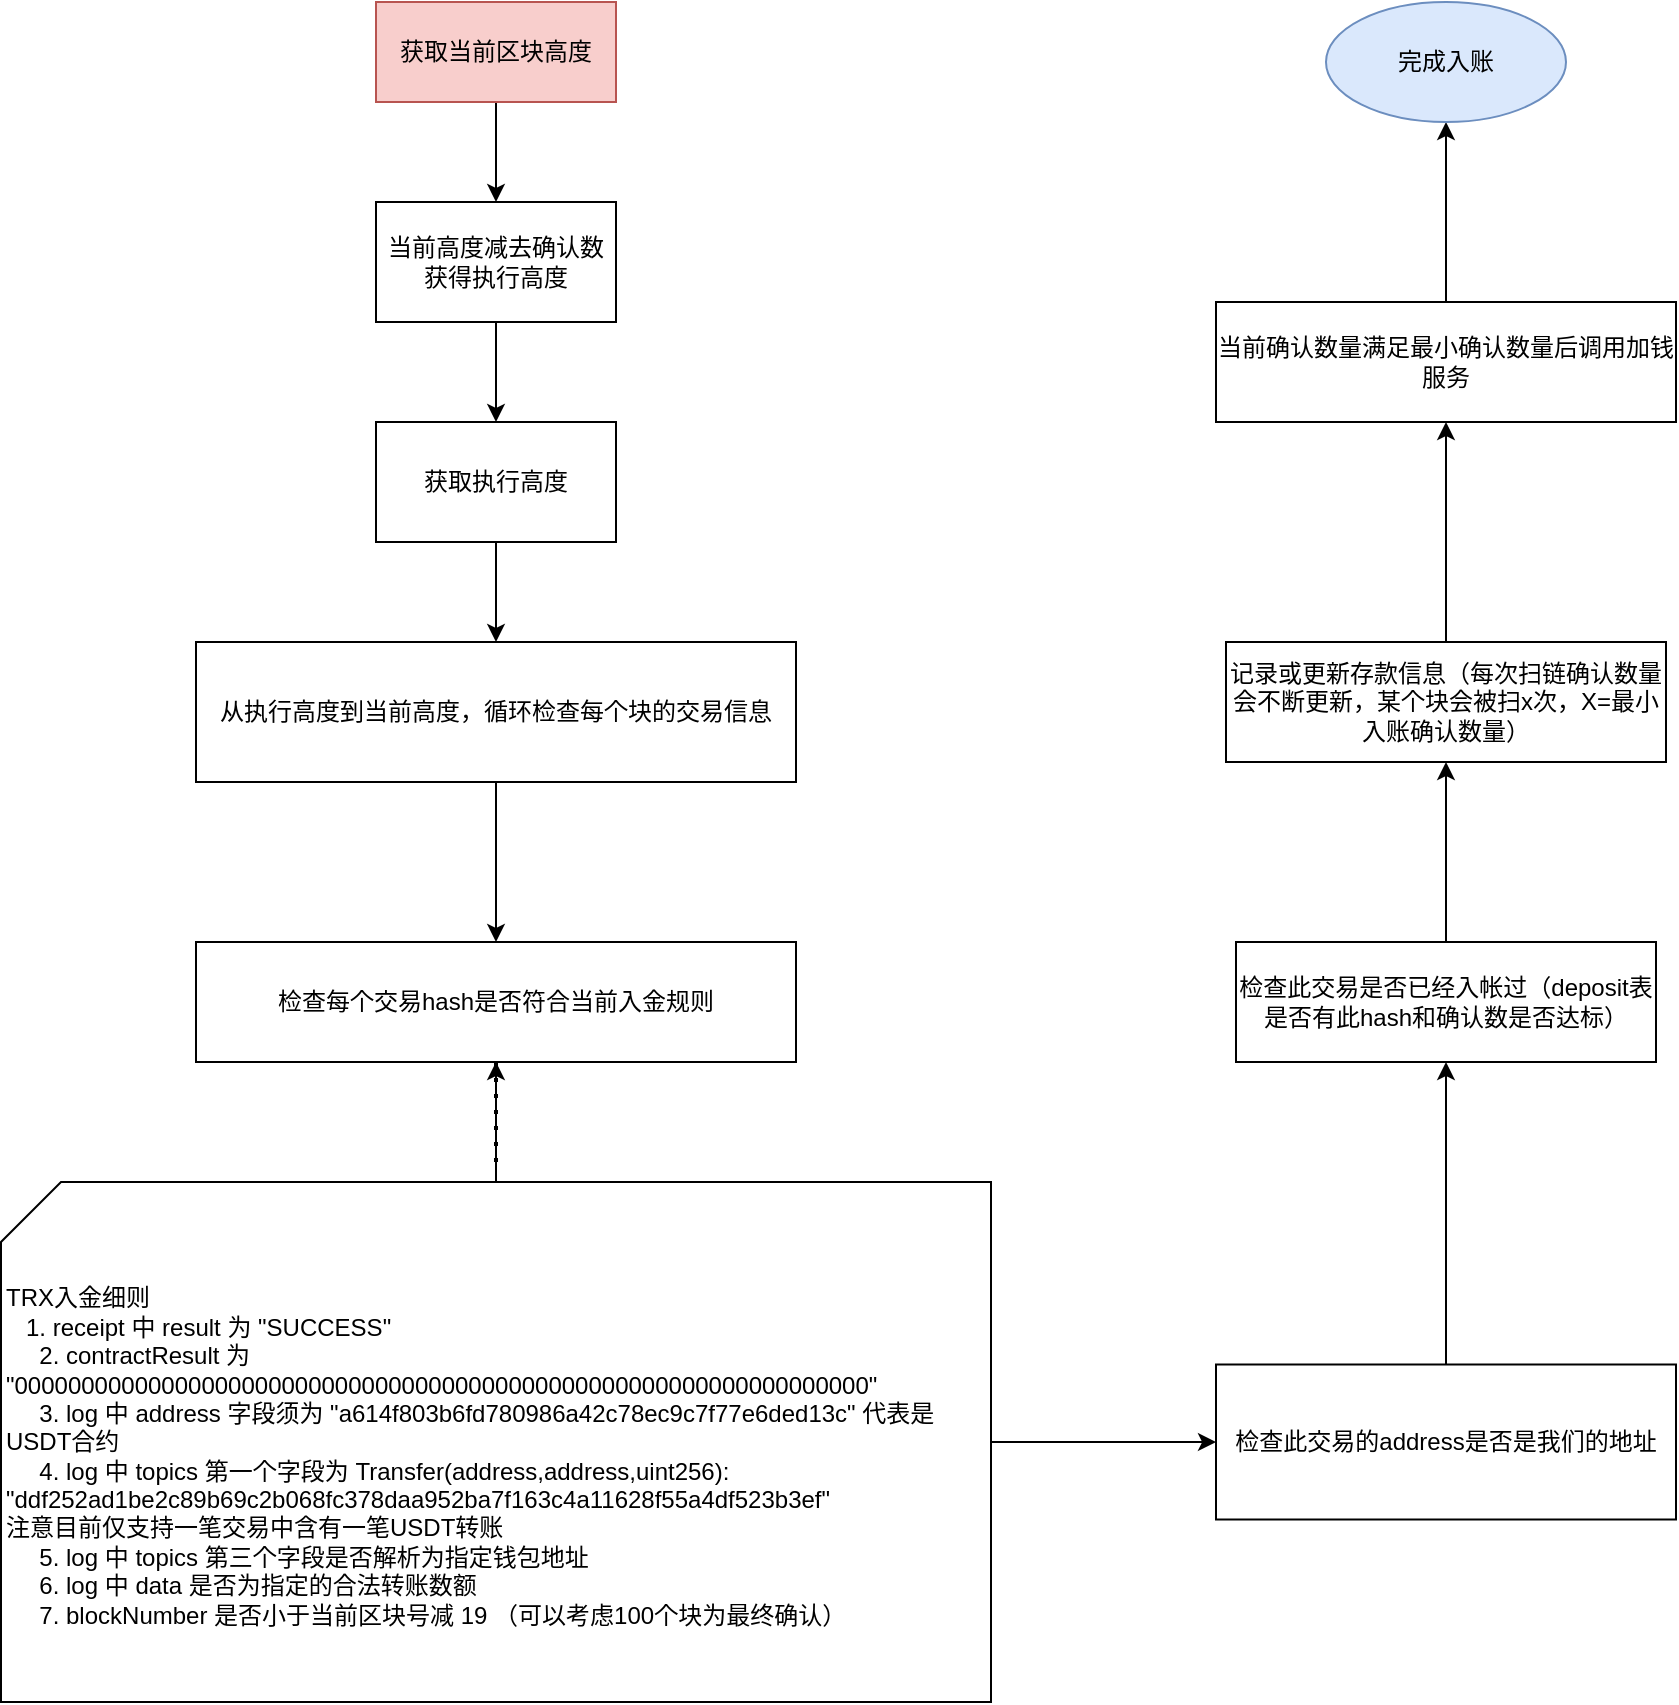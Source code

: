 <mxfile version="14.6.6" type="github">
  <diagram id="C5RBs43oDa-KdzZeNtuy" name="Page-1">
    <mxGraphModel dx="1773" dy="646" grid="1" gridSize="10" guides="1" tooltips="1" connect="1" arrows="1" fold="1" page="1" pageScale="1" pageWidth="827" pageHeight="1169" math="0" shadow="0">
      <root>
        <mxCell id="WIyWlLk6GJQsqaUBKTNV-0" />
        <mxCell id="WIyWlLk6GJQsqaUBKTNV-1" parent="WIyWlLk6GJQsqaUBKTNV-0" />
        <mxCell id="YyxHBvUzOl7bU0V3z23c-2" value="" style="edgeStyle=orthogonalEdgeStyle;rounded=0;orthogonalLoop=1;jettySize=auto;html=1;" edge="1" parent="WIyWlLk6GJQsqaUBKTNV-1" source="YyxHBvUzOl7bU0V3z23c-0" target="YyxHBvUzOl7bU0V3z23c-1">
          <mxGeometry relative="1" as="geometry" />
        </mxCell>
        <mxCell id="YyxHBvUzOl7bU0V3z23c-0" value="获取当前区块高度" style="rounded=0;whiteSpace=wrap;html=1;fillColor=#f8cecc;strokeColor=#b85450;" vertex="1" parent="WIyWlLk6GJQsqaUBKTNV-1">
          <mxGeometry x="120" y="60" width="120" height="50" as="geometry" />
        </mxCell>
        <mxCell id="YyxHBvUzOl7bU0V3z23c-4" value="" style="edgeStyle=orthogonalEdgeStyle;rounded=0;orthogonalLoop=1;jettySize=auto;html=1;" edge="1" parent="WIyWlLk6GJQsqaUBKTNV-1" source="YyxHBvUzOl7bU0V3z23c-1" target="YyxHBvUzOl7bU0V3z23c-3">
          <mxGeometry relative="1" as="geometry" />
        </mxCell>
        <mxCell id="YyxHBvUzOl7bU0V3z23c-1" value="当前高度减去确认数获得执行高度" style="whiteSpace=wrap;html=1;rounded=0;" vertex="1" parent="WIyWlLk6GJQsqaUBKTNV-1">
          <mxGeometry x="120" y="160" width="120" height="60" as="geometry" />
        </mxCell>
        <mxCell id="YyxHBvUzOl7bU0V3z23c-7" value="" style="edgeStyle=orthogonalEdgeStyle;rounded=0;orthogonalLoop=1;jettySize=auto;html=1;" edge="1" parent="WIyWlLk6GJQsqaUBKTNV-1" source="YyxHBvUzOl7bU0V3z23c-3" target="YyxHBvUzOl7bU0V3z23c-6">
          <mxGeometry relative="1" as="geometry" />
        </mxCell>
        <mxCell id="YyxHBvUzOl7bU0V3z23c-3" value="获取执行高度" style="whiteSpace=wrap;html=1;rounded=0;" vertex="1" parent="WIyWlLk6GJQsqaUBKTNV-1">
          <mxGeometry x="120" y="270" width="120" height="60" as="geometry" />
        </mxCell>
        <mxCell id="YyxHBvUzOl7bU0V3z23c-11" value="" style="edgeStyle=orthogonalEdgeStyle;rounded=0;orthogonalLoop=1;jettySize=auto;html=1;" edge="1" parent="WIyWlLk6GJQsqaUBKTNV-1" source="YyxHBvUzOl7bU0V3z23c-6" target="YyxHBvUzOl7bU0V3z23c-10">
          <mxGeometry relative="1" as="geometry" />
        </mxCell>
        <mxCell id="YyxHBvUzOl7bU0V3z23c-6" value="从执行高度到当前高度，循环检查每个块的交易信息" style="whiteSpace=wrap;html=1;rounded=0;" vertex="1" parent="WIyWlLk6GJQsqaUBKTNV-1">
          <mxGeometry x="30" y="380" width="300" height="70" as="geometry" />
        </mxCell>
        <mxCell id="YyxHBvUzOl7bU0V3z23c-10" value="检查每个交易hash是否符合当前入金规则" style="whiteSpace=wrap;html=1;rounded=0;" vertex="1" parent="WIyWlLk6GJQsqaUBKTNV-1">
          <mxGeometry x="30" y="530" width="300" height="60" as="geometry" />
        </mxCell>
        <mxCell id="YyxHBvUzOl7bU0V3z23c-12" value="" style="endArrow=none;dashed=1;html=1;dashPattern=1 3;strokeWidth=2;entryX=0.5;entryY=1;entryDx=0;entryDy=0;" edge="1" parent="WIyWlLk6GJQsqaUBKTNV-1" target="YyxHBvUzOl7bU0V3z23c-10">
          <mxGeometry width="50" height="50" relative="1" as="geometry">
            <mxPoint x="180" y="640" as="sourcePoint" />
            <mxPoint x="190" y="590" as="targetPoint" />
          </mxGeometry>
        </mxCell>
        <mxCell id="YyxHBvUzOl7bU0V3z23c-15" value="" style="edgeStyle=orthogonalEdgeStyle;rounded=0;orthogonalLoop=1;jettySize=auto;html=1;" edge="1" parent="WIyWlLk6GJQsqaUBKTNV-1" source="YyxHBvUzOl7bU0V3z23c-14" target="YyxHBvUzOl7bU0V3z23c-10">
          <mxGeometry relative="1" as="geometry" />
        </mxCell>
        <mxCell id="YyxHBvUzOl7bU0V3z23c-21" value="" style="edgeStyle=orthogonalEdgeStyle;rounded=0;orthogonalLoop=1;jettySize=auto;html=1;" edge="1" parent="WIyWlLk6GJQsqaUBKTNV-1" source="YyxHBvUzOl7bU0V3z23c-14" target="YyxHBvUzOl7bU0V3z23c-20">
          <mxGeometry relative="1" as="geometry" />
        </mxCell>
        <mxCell id="YyxHBvUzOl7bU0V3z23c-14" value="&lt;div&gt;&lt;br&gt;&lt;/div&gt;&lt;div&gt;TRX入金细则&lt;/div&gt;&lt;div&gt;&amp;nbsp; &amp;nbsp;1. receipt 中 result 为 &quot;SUCCESS&quot;&lt;/div&gt;&lt;div&gt;&amp;nbsp; &amp;nbsp; &amp;nbsp;2. contractResult 为 &quot;0000000000000000000000000000000000000000000000000000000000000000&quot;&lt;/div&gt;&lt;div&gt;&amp;nbsp; &amp;nbsp; &amp;nbsp;3. log 中 address 字段须为 &quot;a614f803b6fd780986a42c78ec9c7f77e6ded13c&quot; 代表是USDT合约&lt;/div&gt;&lt;div&gt;&amp;nbsp; &amp;nbsp; &amp;nbsp;4. log 中 topics 第一个字段为 Transfer(address,address,uint256): &quot;ddf252ad1be2c89b69c2b068fc378daa952ba7f163c4a11628f55a4df523b3ef&quot;&lt;/div&gt;&lt;div&gt;注意目前仅支持一笔交易中含有一笔USDT转账&lt;/div&gt;&lt;div&gt;&amp;nbsp; &amp;nbsp; &amp;nbsp;5. log 中 topics 第三个字段是否解析为指定钱包地址&amp;nbsp;&lt;/div&gt;&lt;div&gt;&amp;nbsp; &amp;nbsp; &amp;nbsp;6. log 中 data 是否为指定的合法转账数额&lt;/div&gt;&lt;div&gt;&amp;nbsp; &amp;nbsp; &amp;nbsp;7. blockNumber 是否小于当前区块号减 19 （可以考虑100个块为最终确认）&lt;/div&gt;" style="shape=card;whiteSpace=wrap;html=1;align=left;" vertex="1" parent="WIyWlLk6GJQsqaUBKTNV-1">
          <mxGeometry x="-67.5" y="650" width="495" height="260" as="geometry" />
        </mxCell>
        <mxCell id="YyxHBvUzOl7bU0V3z23c-23" value="" style="edgeStyle=orthogonalEdgeStyle;rounded=0;orthogonalLoop=1;jettySize=auto;html=1;" edge="1" parent="WIyWlLk6GJQsqaUBKTNV-1" source="YyxHBvUzOl7bU0V3z23c-20" target="YyxHBvUzOl7bU0V3z23c-22">
          <mxGeometry relative="1" as="geometry" />
        </mxCell>
        <mxCell id="YyxHBvUzOl7bU0V3z23c-20" value="检查此交易的address是否是我们的地址" style="whiteSpace=wrap;html=1;align=center;" vertex="1" parent="WIyWlLk6GJQsqaUBKTNV-1">
          <mxGeometry x="540" y="741.25" width="230" height="77.5" as="geometry" />
        </mxCell>
        <mxCell id="YyxHBvUzOl7bU0V3z23c-26" value="" style="edgeStyle=orthogonalEdgeStyle;rounded=0;orthogonalLoop=1;jettySize=auto;html=1;" edge="1" parent="WIyWlLk6GJQsqaUBKTNV-1" source="YyxHBvUzOl7bU0V3z23c-22" target="YyxHBvUzOl7bU0V3z23c-25">
          <mxGeometry relative="1" as="geometry" />
        </mxCell>
        <mxCell id="YyxHBvUzOl7bU0V3z23c-22" value="检查此交易是否已经入帐过（deposit表是否有此hash和确认数是否达标）" style="whiteSpace=wrap;html=1;align=center;" vertex="1" parent="WIyWlLk6GJQsqaUBKTNV-1">
          <mxGeometry x="550" y="530" width="210" height="60" as="geometry" />
        </mxCell>
        <mxCell id="YyxHBvUzOl7bU0V3z23c-28" value="" style="edgeStyle=orthogonalEdgeStyle;rounded=0;orthogonalLoop=1;jettySize=auto;html=1;" edge="1" parent="WIyWlLk6GJQsqaUBKTNV-1" source="YyxHBvUzOl7bU0V3z23c-25" target="YyxHBvUzOl7bU0V3z23c-27">
          <mxGeometry relative="1" as="geometry" />
        </mxCell>
        <mxCell id="YyxHBvUzOl7bU0V3z23c-25" value="记录或更新存款信息（每次扫链确认数量会不断更新，某个块会被扫x次，X=最小入账确认数量）" style="whiteSpace=wrap;html=1;align=center;" vertex="1" parent="WIyWlLk6GJQsqaUBKTNV-1">
          <mxGeometry x="545" y="380" width="220" height="60" as="geometry" />
        </mxCell>
        <mxCell id="YyxHBvUzOl7bU0V3z23c-30" value="" style="edgeStyle=orthogonalEdgeStyle;rounded=0;orthogonalLoop=1;jettySize=auto;html=1;" edge="1" parent="WIyWlLk6GJQsqaUBKTNV-1" source="YyxHBvUzOl7bU0V3z23c-27" target="YyxHBvUzOl7bU0V3z23c-29">
          <mxGeometry relative="1" as="geometry" />
        </mxCell>
        <mxCell id="YyxHBvUzOl7bU0V3z23c-27" value="当前确认数量满足最小确认数量后调用加钱服务" style="whiteSpace=wrap;html=1;align=center;" vertex="1" parent="WIyWlLk6GJQsqaUBKTNV-1">
          <mxGeometry x="540" y="210" width="230" height="60" as="geometry" />
        </mxCell>
        <mxCell id="YyxHBvUzOl7bU0V3z23c-29" value="&lt;span&gt;完成入账&lt;/span&gt;" style="ellipse;whiteSpace=wrap;html=1;align=center;fillColor=#dae8fc;strokeColor=#6c8ebf;" vertex="1" parent="WIyWlLk6GJQsqaUBKTNV-1">
          <mxGeometry x="595" y="60" width="120" height="60" as="geometry" />
        </mxCell>
      </root>
    </mxGraphModel>
  </diagram>
</mxfile>
